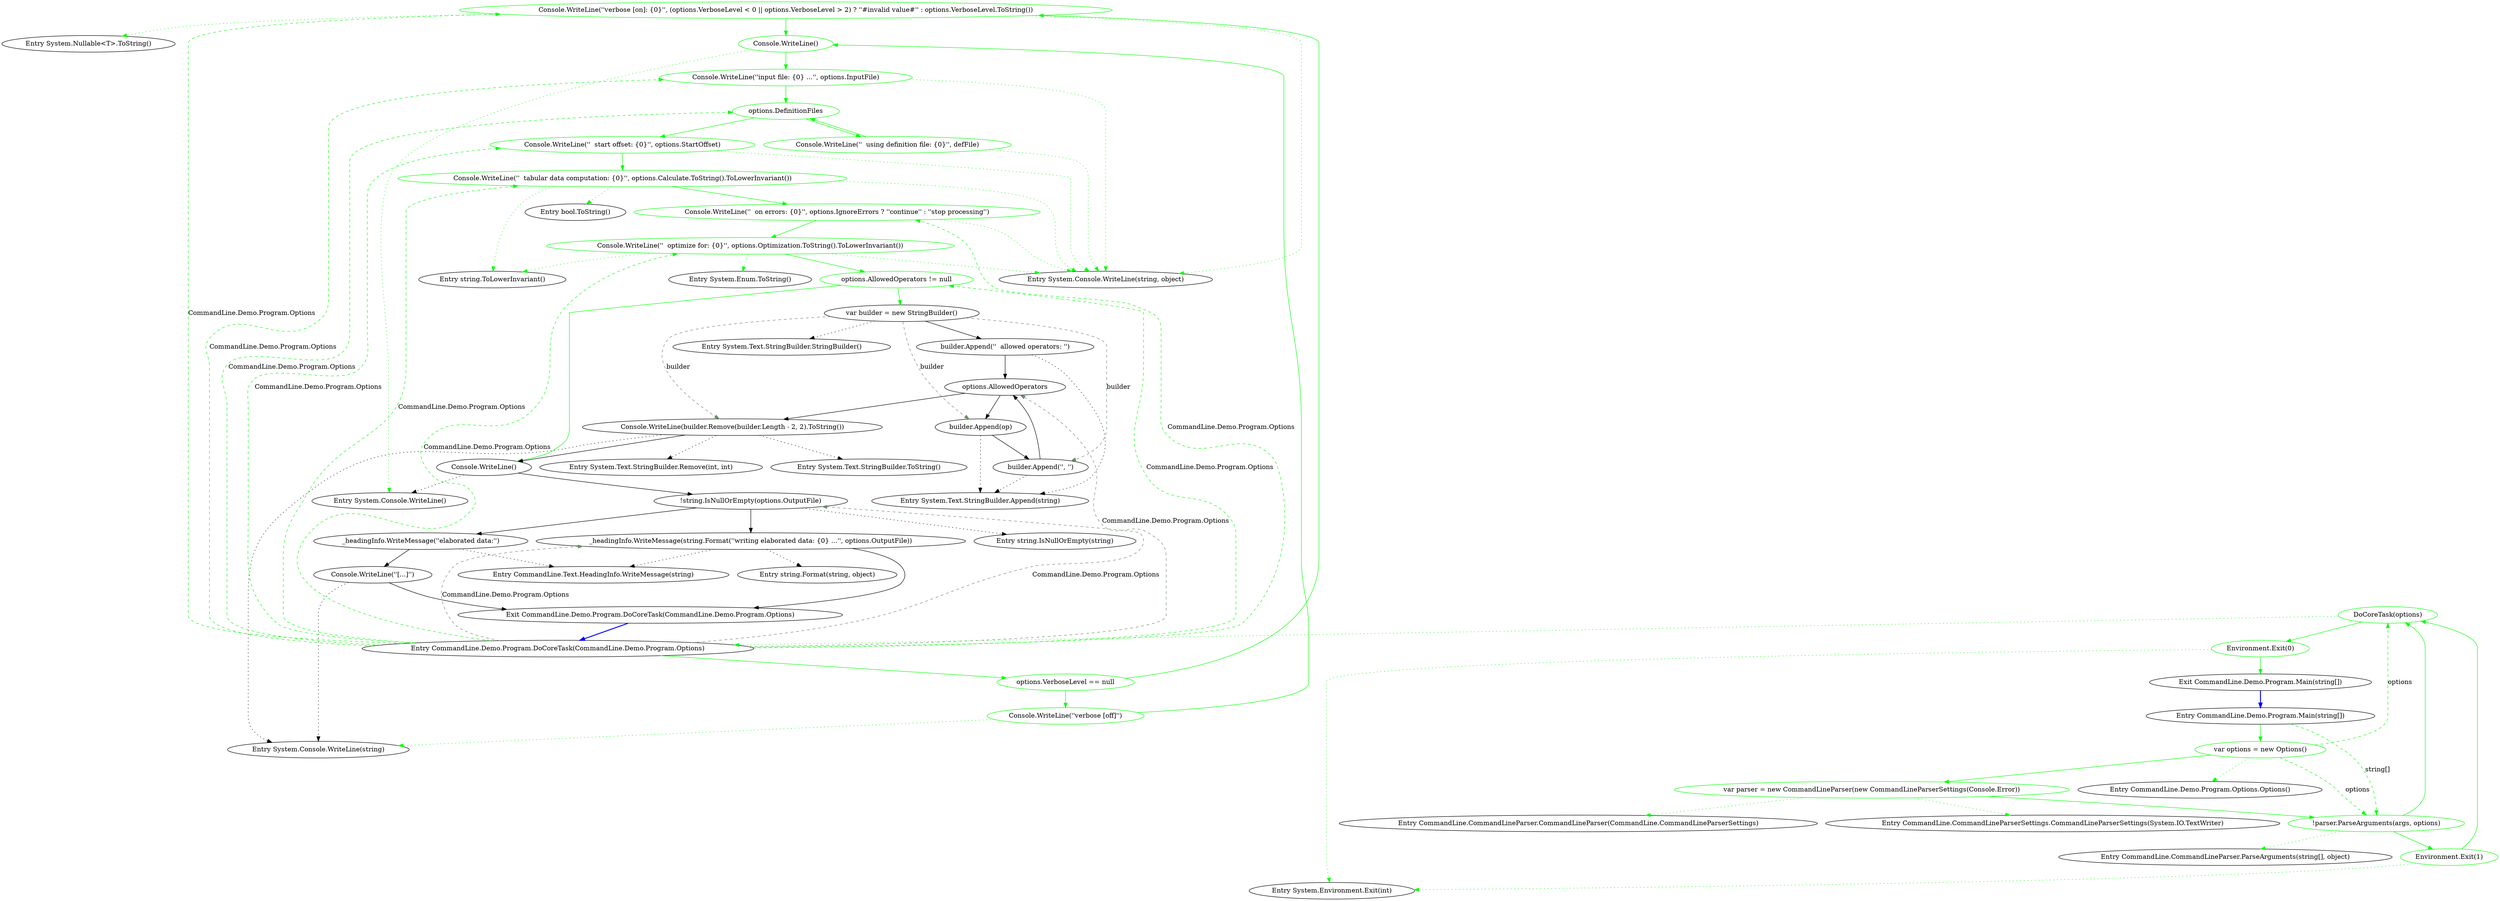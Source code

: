 digraph  {
m0_39 [label="Entry System.Nullable<T>.ToString()", span="0-0", cluster="System.Nullable<T>.ToString()", file="SpecificationPropertyRules.cs"];
m0_41 [label="Entry System.Console.WriteLine()", span="0-0", cluster="System.Console.WriteLine()", file="SpecificationPropertyRules.cs"];
m0_40 [label="Entry System.Console.WriteLine(string, object)", span="0-0", cluster="System.Console.WriteLine(string, object)", file="SpecificationPropertyRules.cs"];
m0_12 [label="Entry System.Environment.Exit(int)", span="0-0", cluster="System.Environment.Exit(int)", file="SpecificationPropertyRules.cs"];
m0_51 [label="Entry CommandLine.Text.HeadingInfo.WriteMessage(string)", span="124-124", cluster="CommandLine.Text.HeadingInfo.WriteMessage(string)", file="SpecificationPropertyRules.cs"];
m0_0 [label="Entry CommandLine.Demo.Program.Main(string[])", span="52-52", cluster="CommandLine.Demo.Program.Main(string[])", file="SpecificationPropertyRules.cs"];
m0_1 [label="var options = new Options()", span="57-57", cluster="CommandLine.Demo.Program.Main(string[])", color=green, community=0, file="SpecificationPropertyRules.cs"];
m0_2 [label="var parser = new CommandLineParser(new CommandLineParserSettings(Console.Error))", span="58-58", cluster="CommandLine.Demo.Program.Main(string[])", color=green, community=0, file="SpecificationPropertyRules.cs"];
m0_3 [label="!parser.ParseArguments(args, options)", span="59-59", cluster="CommandLine.Demo.Program.Main(string[])", color=green, community=0, file="SpecificationPropertyRules.cs"];
m0_5 [label="DoCoreTask(options)", span="62-62", cluster="CommandLine.Demo.Program.Main(string[])", color=green, community=0, file="SpecificationPropertyRules.cs"];
m0_4 [label="Environment.Exit(1)", span="60-60", cluster="CommandLine.Demo.Program.Main(string[])", color=green, community=0, file="SpecificationPropertyRules.cs"];
m0_6 [label="Environment.Exit(0)", span="63-63", cluster="CommandLine.Demo.Program.Main(string[])", color=green, community=0, file="SpecificationPropertyRules.cs"];
m0_7 [label="Exit CommandLine.Demo.Program.Main(string[])", span="52-52", cluster="CommandLine.Demo.Program.Main(string[])", file="SpecificationPropertyRules.cs"];
m0_44 [label="Entry System.Enum.ToString()", span="0-0", cluster="System.Enum.ToString()", file="SpecificationPropertyRules.cs"];
m0_8 [label="Entry CommandLine.Demo.Program.Options.Options()", span="51-51", cluster="CommandLine.Demo.Program.Options.Options()", file="SpecificationPropertyRules.cs"];
m0_47 [label="Entry System.Text.StringBuilder.Remove(int, int)", span="0-0", cluster="System.Text.StringBuilder.Remove(int, int)", file="SpecificationPropertyRules.cs"];
m0_9 [label="Entry CommandLine.CommandLineParser.CommandLineParser(CommandLine.CommandLineParserSettings)", span="63-63", cluster="CommandLine.CommandLineParser.CommandLineParser(CommandLine.CommandLineParserSettings)", file="SpecificationPropertyRules.cs"];
m0_49 [label="Entry string.IsNullOrEmpty(string)", span="0-0", cluster="string.IsNullOrEmpty(string)", file="SpecificationPropertyRules.cs"];
m0_43 [label="Entry string.ToLowerInvariant()", span="0-0", cluster="string.ToLowerInvariant()", file="SpecificationPropertyRules.cs"];
m0_50 [label="Entry string.Format(string, object)", span="0-0", cluster="string.Format(string, object)", file="SpecificationPropertyRules.cs"];
m0_10 [label="Entry CommandLine.CommandLineParserSettings.CommandLineParserSettings(System.IO.TextWriter)", span="73-73", cluster="CommandLine.CommandLineParserSettings.CommandLineParserSettings(System.IO.TextWriter)", file="SpecificationPropertyRules.cs"];
m0_48 [label="Entry System.Text.StringBuilder.ToString()", span="0-0", cluster="System.Text.StringBuilder.ToString()", file="SpecificationPropertyRules.cs"];
m0_46 [label="Entry System.Text.StringBuilder.Append(string)", span="0-0", cluster="System.Text.StringBuilder.Append(string)", file="SpecificationPropertyRules.cs"];
m0_13 [label="Entry CommandLine.Demo.Program.DoCoreTask(CommandLine.Demo.Program.Options)", span="66-66", cluster="CommandLine.Demo.Program.DoCoreTask(CommandLine.Demo.Program.Options)", file="SpecificationPropertyRules.cs"];
m0_14 [label="options.VerboseLevel == null", span="68-68", cluster="CommandLine.Demo.Program.DoCoreTask(CommandLine.Demo.Program.Options)", color=green, community=0, file="SpecificationPropertyRules.cs"];
m0_15 [label="Console.WriteLine(''verbose [off]'')", span="69-69", cluster="CommandLine.Demo.Program.DoCoreTask(CommandLine.Demo.Program.Options)", color=green, community=0, file="SpecificationPropertyRules.cs"];
m0_16 [label="Console.WriteLine(''verbose [on]: {0}'', (options.VerboseLevel < 0 || options.VerboseLevel > 2) ? ''#invalid value#'' : options.VerboseLevel.ToString())", span="71-71", cluster="CommandLine.Demo.Program.DoCoreTask(CommandLine.Demo.Program.Options)", color=green, community=0, file="SpecificationPropertyRules.cs"];
m0_17 [label="Console.WriteLine()", span="72-72", cluster="CommandLine.Demo.Program.DoCoreTask(CommandLine.Demo.Program.Options)", color=green, community=0, file="SpecificationPropertyRules.cs"];
m0_18 [label="Console.WriteLine(''input file: {0} ...'', options.InputFile)", span="73-73", cluster="CommandLine.Demo.Program.DoCoreTask(CommandLine.Demo.Program.Options)", color=green, community=0, file="SpecificationPropertyRules.cs"];
m0_19 [label="options.DefinitionFiles", span="74-74", cluster="CommandLine.Demo.Program.DoCoreTask(CommandLine.Demo.Program.Options)", color=green, community=0, file="SpecificationPropertyRules.cs"];
m0_20 [label="Console.WriteLine(''  using definition file: {0}'', defFile)", span="76-76", cluster="CommandLine.Demo.Program.DoCoreTask(CommandLine.Demo.Program.Options)", color=green, community=0, file="SpecificationPropertyRules.cs"];
m0_21 [label="Console.WriteLine(''  start offset: {0}'', options.StartOffset)", span="78-78", cluster="CommandLine.Demo.Program.DoCoreTask(CommandLine.Demo.Program.Options)", color=green, community=0, file="SpecificationPropertyRules.cs"];
m0_22 [label="Console.WriteLine(''  tabular data computation: {0}'', options.Calculate.ToString().ToLowerInvariant())", span="79-79", cluster="CommandLine.Demo.Program.DoCoreTask(CommandLine.Demo.Program.Options)", color=green, community=0, file="SpecificationPropertyRules.cs"];
m0_23 [label="Console.WriteLine(''  on errors: {0}'', options.IgnoreErrors ? ''continue'' : ''stop processing'')", span="80-80", cluster="CommandLine.Demo.Program.DoCoreTask(CommandLine.Demo.Program.Options)", color=green, community=0, file="SpecificationPropertyRules.cs"];
m0_24 [label="Console.WriteLine(''  optimize for: {0}'', options.Optimization.ToString().ToLowerInvariant())", span="81-81", cluster="CommandLine.Demo.Program.DoCoreTask(CommandLine.Demo.Program.Options)", color=green, community=0, file="SpecificationPropertyRules.cs"];
m0_25 [label="options.AllowedOperators != null", span="82-82", cluster="CommandLine.Demo.Program.DoCoreTask(CommandLine.Demo.Program.Options)", color=green, community=0, file="SpecificationPropertyRules.cs"];
m0_26 [label="var builder = new StringBuilder()", span="84-84", cluster="CommandLine.Demo.Program.DoCoreTask(CommandLine.Demo.Program.Options)", file="SpecificationPropertyRules.cs"];
m0_32 [label="Console.WriteLine()", span="93-93", cluster="CommandLine.Demo.Program.DoCoreTask(CommandLine.Demo.Program.Options)", file="SpecificationPropertyRules.cs"];
m0_28 [label="options.AllowedOperators", span="86-86", cluster="CommandLine.Demo.Program.DoCoreTask(CommandLine.Demo.Program.Options)", file="SpecificationPropertyRules.cs"];
m0_33 [label="!string.IsNullOrEmpty(options.OutputFile)", span="94-94", cluster="CommandLine.Demo.Program.DoCoreTask(CommandLine.Demo.Program.Options)", file="SpecificationPropertyRules.cs"];
m0_34 [label="_headingInfo.WriteMessage(string.Format(''writing elaborated data: {0} ...'', options.OutputFile))", span="95-95", cluster="CommandLine.Demo.Program.DoCoreTask(CommandLine.Demo.Program.Options)", file="SpecificationPropertyRules.cs"];
m0_27 [label="builder.Append(''  allowed operators: '')", span="85-85", cluster="CommandLine.Demo.Program.DoCoreTask(CommandLine.Demo.Program.Options)", file="SpecificationPropertyRules.cs"];
m0_29 [label="builder.Append(op)", span="88-88", cluster="CommandLine.Demo.Program.DoCoreTask(CommandLine.Demo.Program.Options)", file="SpecificationPropertyRules.cs"];
m0_30 [label="builder.Append('', '')", span="89-89", cluster="CommandLine.Demo.Program.DoCoreTask(CommandLine.Demo.Program.Options)", file="SpecificationPropertyRules.cs"];
m0_31 [label="Console.WriteLine(builder.Remove(builder.Length - 2, 2).ToString())", span="91-91", cluster="CommandLine.Demo.Program.DoCoreTask(CommandLine.Demo.Program.Options)", file="SpecificationPropertyRules.cs"];
m0_36 [label="Console.WriteLine(''[...]'')", span="99-99", cluster="CommandLine.Demo.Program.DoCoreTask(CommandLine.Demo.Program.Options)", file="SpecificationPropertyRules.cs"];
m0_35 [label="_headingInfo.WriteMessage(''elaborated data:'')", span="98-98", cluster="CommandLine.Demo.Program.DoCoreTask(CommandLine.Demo.Program.Options)", file="SpecificationPropertyRules.cs"];
m0_37 [label="Exit CommandLine.Demo.Program.DoCoreTask(CommandLine.Demo.Program.Options)", span="66-66", cluster="CommandLine.Demo.Program.DoCoreTask(CommandLine.Demo.Program.Options)", file="SpecificationPropertyRules.cs"];
m0_38 [label="Entry System.Console.WriteLine(string)", span="0-0", cluster="System.Console.WriteLine(string)", file="SpecificationPropertyRules.cs"];
m0_42 [label="Entry bool.ToString()", span="0-0", cluster="bool.ToString()", file="SpecificationPropertyRules.cs"];
m0_45 [label="Entry System.Text.StringBuilder.StringBuilder()", span="0-0", cluster="System.Text.StringBuilder.StringBuilder()", file="SpecificationPropertyRules.cs"];
m0_11 [label="Entry CommandLine.CommandLineParser.ParseArguments(string[], object)", span="87-87", cluster="CommandLine.CommandLineParser.ParseArguments(string[], object)", file="SpecificationPropertyRules.cs"];
m0_0 -> m0_1  [key=0, style=solid, color=green];
m0_0 -> m0_3  [key=1, style=dashed, color=green, label="string[]"];
m0_1 -> m0_2  [key=0, style=solid, color=green];
m0_1 -> m0_8  [key=2, style=dotted, color=green];
m0_1 -> m0_3  [key=1, style=dashed, color=green, label=options];
m0_1 -> m0_5  [key=1, style=dashed, color=green, label=options];
m0_2 -> m0_3  [key=0, style=solid, color=green];
m0_2 -> m0_9  [key=2, style=dotted, color=green];
m0_2 -> m0_10  [key=2, style=dotted, color=green];
m0_3 -> m0_4  [key=0, style=solid, color=green];
m0_3 -> m0_5  [key=0, style=solid, color=green];
m0_3 -> m0_11  [key=2, style=dotted, color=green];
m0_5 -> m0_6  [key=0, style=solid, color=green];
m0_5 -> m0_13  [key=2, style=dotted, color=green];
m0_4 -> m0_5  [key=0, style=solid, color=green];
m0_4 -> m0_12  [key=2, style=dotted, color=green];
m0_6 -> m0_7  [key=0, style=solid, color=green];
m0_6 -> m0_12  [key=2, style=dotted, color=green];
m0_7 -> m0_0  [key=0, style=bold, color=blue];
m0_13 -> m0_14  [key=0, style=solid, color=green];
m0_13 -> m0_16  [key=1, style=dashed, color=green, label="CommandLine.Demo.Program.Options"];
m0_13 -> m0_18  [key=1, style=dashed, color=green, label="CommandLine.Demo.Program.Options"];
m0_13 -> m0_19  [key=1, style=dashed, color=green, label="CommandLine.Demo.Program.Options"];
m0_13 -> m0_21  [key=1, style=dashed, color=green, label="CommandLine.Demo.Program.Options"];
m0_13 -> m0_22  [key=1, style=dashed, color=green, label="CommandLine.Demo.Program.Options"];
m0_13 -> m0_23  [key=1, style=dashed, color=green, label="CommandLine.Demo.Program.Options"];
m0_13 -> m0_24  [key=1, style=dashed, color=green, label="CommandLine.Demo.Program.Options"];
m0_13 -> m0_25  [key=1, style=dashed, color=green, label="CommandLine.Demo.Program.Options"];
m0_13 -> m0_28  [key=1, style=dashed, color=darkseagreen4, label="CommandLine.Demo.Program.Options"];
m0_13 -> m0_33  [key=1, style=dashed, color=darkseagreen4, label="CommandLine.Demo.Program.Options"];
m0_13 -> m0_34  [key=1, style=dashed, color=darkseagreen4, label="CommandLine.Demo.Program.Options"];
m0_14 -> m0_15  [key=0, style=solid, color=green];
m0_14 -> m0_16  [key=0, style=solid, color=green];
m0_15 -> m0_17  [key=0, style=solid, color=green];
m0_15 -> m0_38  [key=2, style=dotted, color=green];
m0_16 -> m0_17  [key=0, style=solid, color=green];
m0_16 -> m0_39  [key=2, style=dotted, color=green];
m0_16 -> m0_40  [key=2, style=dotted, color=green];
m0_17 -> m0_18  [key=0, style=solid, color=green];
m0_17 -> m0_41  [key=2, style=dotted, color=green];
m0_18 -> m0_19  [key=0, style=solid, color=green];
m0_18 -> m0_40  [key=2, style=dotted, color=green];
m0_19 -> m0_20  [key=0, style=solid, color=green];
m0_19 -> m0_21  [key=0, style=solid, color=green];
m0_20 -> m0_19  [key=0, style=solid, color=green];
m0_20 -> m0_40  [key=2, style=dotted, color=green];
m0_21 -> m0_22  [key=0, style=solid, color=green];
m0_21 -> m0_40  [key=2, style=dotted, color=green];
m0_22 -> m0_23  [key=0, style=solid, color=green];
m0_22 -> m0_42  [key=2, style=dotted, color=green];
m0_22 -> m0_43  [key=2, style=dotted, color=green];
m0_22 -> m0_40  [key=2, style=dotted, color=green];
m0_23 -> m0_24  [key=0, style=solid, color=green];
m0_23 -> m0_40  [key=2, style=dotted, color=green];
m0_24 -> m0_25  [key=0, style=solid, color=green];
m0_24 -> m0_44  [key=2, style=dotted, color=green];
m0_24 -> m0_43  [key=2, style=dotted, color=green];
m0_24 -> m0_40  [key=2, style=dotted, color=green];
m0_25 -> m0_26  [key=0, style=solid, color=green];
m0_25 -> m0_32  [key=0, style=solid, color=green];
m0_26 -> m0_27  [key=0, style=solid];
m0_26 -> m0_45  [key=2, style=dotted];
m0_26 -> m0_29  [key=1, style=dashed, color=darkseagreen4, label=builder];
m0_26 -> m0_30  [key=1, style=dashed, color=darkseagreen4, label=builder];
m0_26 -> m0_31  [key=1, style=dashed, color=darkseagreen4, label=builder];
m0_32 -> m0_33  [key=0, style=solid];
m0_32 -> m0_41  [key=2, style=dotted];
m0_28 -> m0_29  [key=0, style=solid];
m0_28 -> m0_31  [key=0, style=solid];
m0_33 -> m0_34  [key=0, style=solid];
m0_33 -> m0_35  [key=0, style=solid];
m0_33 -> m0_49  [key=2, style=dotted];
m0_34 -> m0_37  [key=0, style=solid];
m0_34 -> m0_50  [key=2, style=dotted];
m0_34 -> m0_51  [key=2, style=dotted];
m0_27 -> m0_28  [key=0, style=solid];
m0_27 -> m0_46  [key=2, style=dotted];
m0_29 -> m0_30  [key=0, style=solid];
m0_29 -> m0_46  [key=2, style=dotted];
m0_30 -> m0_28  [key=0, style=solid];
m0_30 -> m0_46  [key=2, style=dotted];
m0_31 -> m0_32  [key=0, style=solid];
m0_31 -> m0_38  [key=2, style=dotted];
m0_31 -> m0_47  [key=2, style=dotted];
m0_31 -> m0_48  [key=2, style=dotted];
m0_36 -> m0_38  [key=2, style=dotted];
m0_36 -> m0_37  [key=0, style=solid];
m0_35 -> m0_36  [key=0, style=solid];
m0_35 -> m0_51  [key=2, style=dotted];
m0_37 -> m0_13  [key=0, style=bold, color=blue];
}
